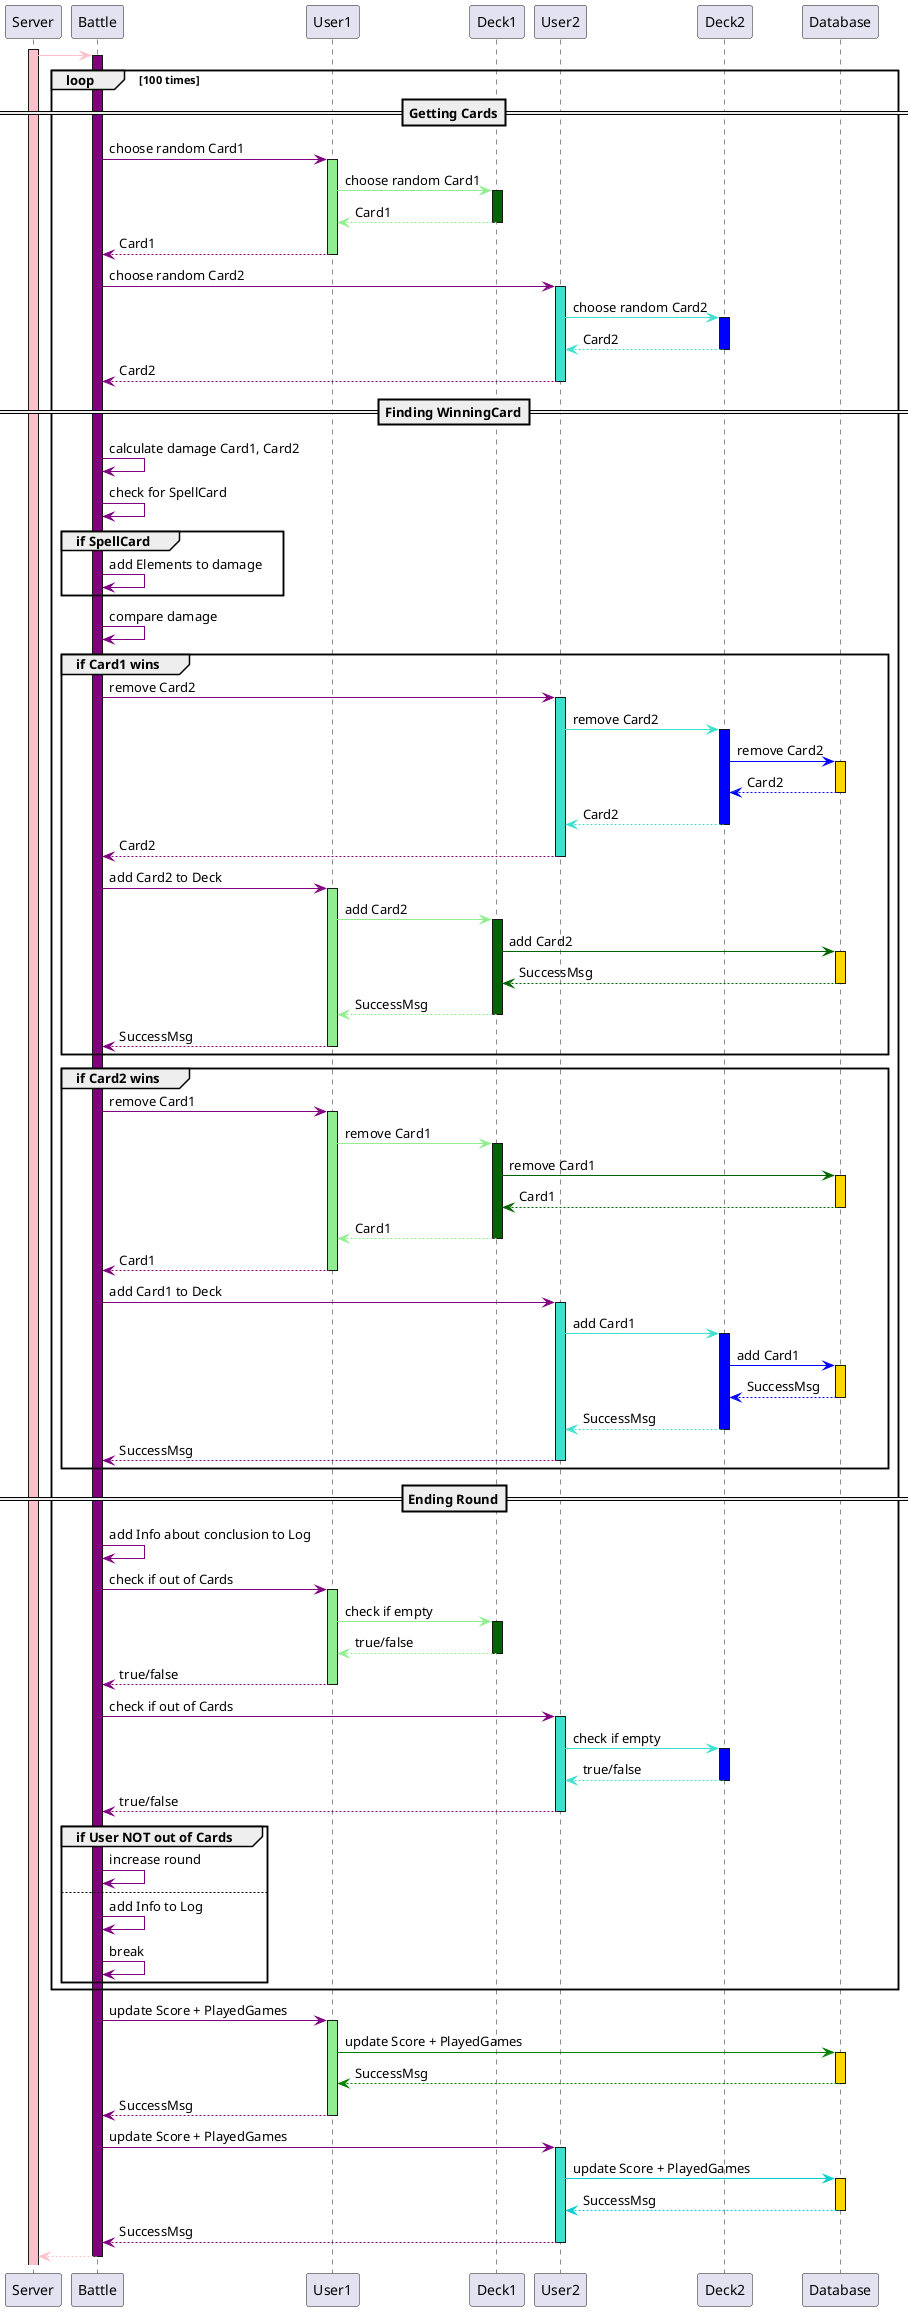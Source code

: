@startuml
'https://plantuml.com/sequence-diagram
Activate Server #pink
Server-[#pink]>Battle
Activate Battle #purple
loop 100 times

    ==Getting Cards==

    Battle-[#purple]>User1: choose random Card1
    Activate User1 #lightgreen
    User1-[#lightgreen]>Deck1:choose random Card1
    Activate Deck1 #darkgreen
    return Card1
    return Card1
    Battle-[#purple]>User2: choose random Card2
    Activate User2 #turquoise
    User2-[#turquoise]>Deck2:choose random Card2
    Activate Deck2 #blue
    return Card2
    return Card2

    ==Finding WinningCard==

    Battle-[#purple]>Battle:calculate damage Card1, Card2
    Battle-[#purple]>Battle:check for SpellCard
    group if SpellCard
        Battle-[#purple]>Battle: add Elements to damage
    end

    Battle-[#purple]>Battle: compare damage
    group if Card1 wins
        Battle-[#purple]>User2: remove Card2
        Activate User2 #turquoise
        User2-[#turquoise]>Deck2: remove Card2
        Activate Deck2 #blue
        Deck2-[#blue]>Database: remove Card2
        Activate Database #gold
        return Card2
        return Card2
        return Card2
        Battle-[#purple]>User1: add Card2 to Deck
        Activate User1 #lightgreen
        User1-[#lightgreen]>Deck1: add Card2
        Activate Deck1 #darkgreen
        Deck1-[#darkgreen]>Database: add Card2
        Activate Database#gold
        return SuccessMsg
        return SuccessMsg
        return SuccessMsg
    end
    group if Card2 wins
        Battle-[#purple]>User1: remove Card1
        Activate User1 #lightgreen
        User1-[#lightgreen]>Deck1: remove Card1
        Activate Deck1 #darkgreen
        Deck1-[#darkgreen]>Database: remove Card1
        Activate Database #gold
        return Card1
        return Card1
        return Card1
        Battle-[#purple]>User2: add Card1 to Deck
        Activate User2 #turquoise
        User2-[#turquoise]>Deck2: add Card1
        Activate Deck2 #blue
        Deck2-[#blue]>Database: add Card1
        Activate Database #gold
        return SuccessMsg
        return SuccessMsg
        return SuccessMsg
    end

    ==Ending Round==

    Battle-[#purple]>Battle: add Info about conclusion to Log
    Battle-[#purple]>User1: check if out of Cards
    Activate User1 #lightgreen
    User1-[#lightgreen]>Deck1: check if empty
    Activate Deck1 #darkgreen
    return true/false
    return true/false
    Battle-[#purple]>User2: check if out of Cards
    Activate User2 #turquoise
    User2-[#turquoise]>Deck2: check if empty
    Activate Deck2 #blue
    return true/false
    return true/false

    group if User NOT out of Cards
        Battle-[#purple]>Battle:increase round
        else
        Battle-[#purple]>Battle: add Info to Log
        Battle-[#purple]>Battle: break
    end
end

Battle-[#purple]>User1:update Score + PlayedGames
Activate User1 #lightgreen
User1-[#green]>Database: update Score + PlayedGames
Activate Database #gold
return SuccessMsg
return SuccessMsg

Battle-[#purple]>User2:update Score + PlayedGames
Activate User2 #turquoise
User2-[#darkturquoise]>Database: update Score + PlayedGames
Activate Database #gold
return SuccessMsg
return SuccessMsg

return
@enduml